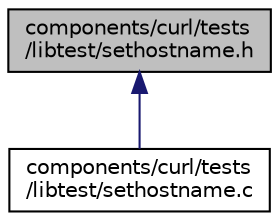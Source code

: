 digraph "components/curl/tests/libtest/sethostname.h"
{
  edge [fontname="Helvetica",fontsize="10",labelfontname="Helvetica",labelfontsize="10"];
  node [fontname="Helvetica",fontsize="10",shape=record];
  Node1 [label="components/curl/tests\l/libtest/sethostname.h",height=0.2,width=0.4,color="black", fillcolor="grey75", style="filled", fontcolor="black"];
  Node1 -> Node2 [dir="back",color="midnightblue",fontsize="10",style="solid",fontname="Helvetica"];
  Node2 [label="components/curl/tests\l/libtest/sethostname.c",height=0.2,width=0.4,color="black", fillcolor="white", style="filled",URL="$sethostname_8c.html"];
}
